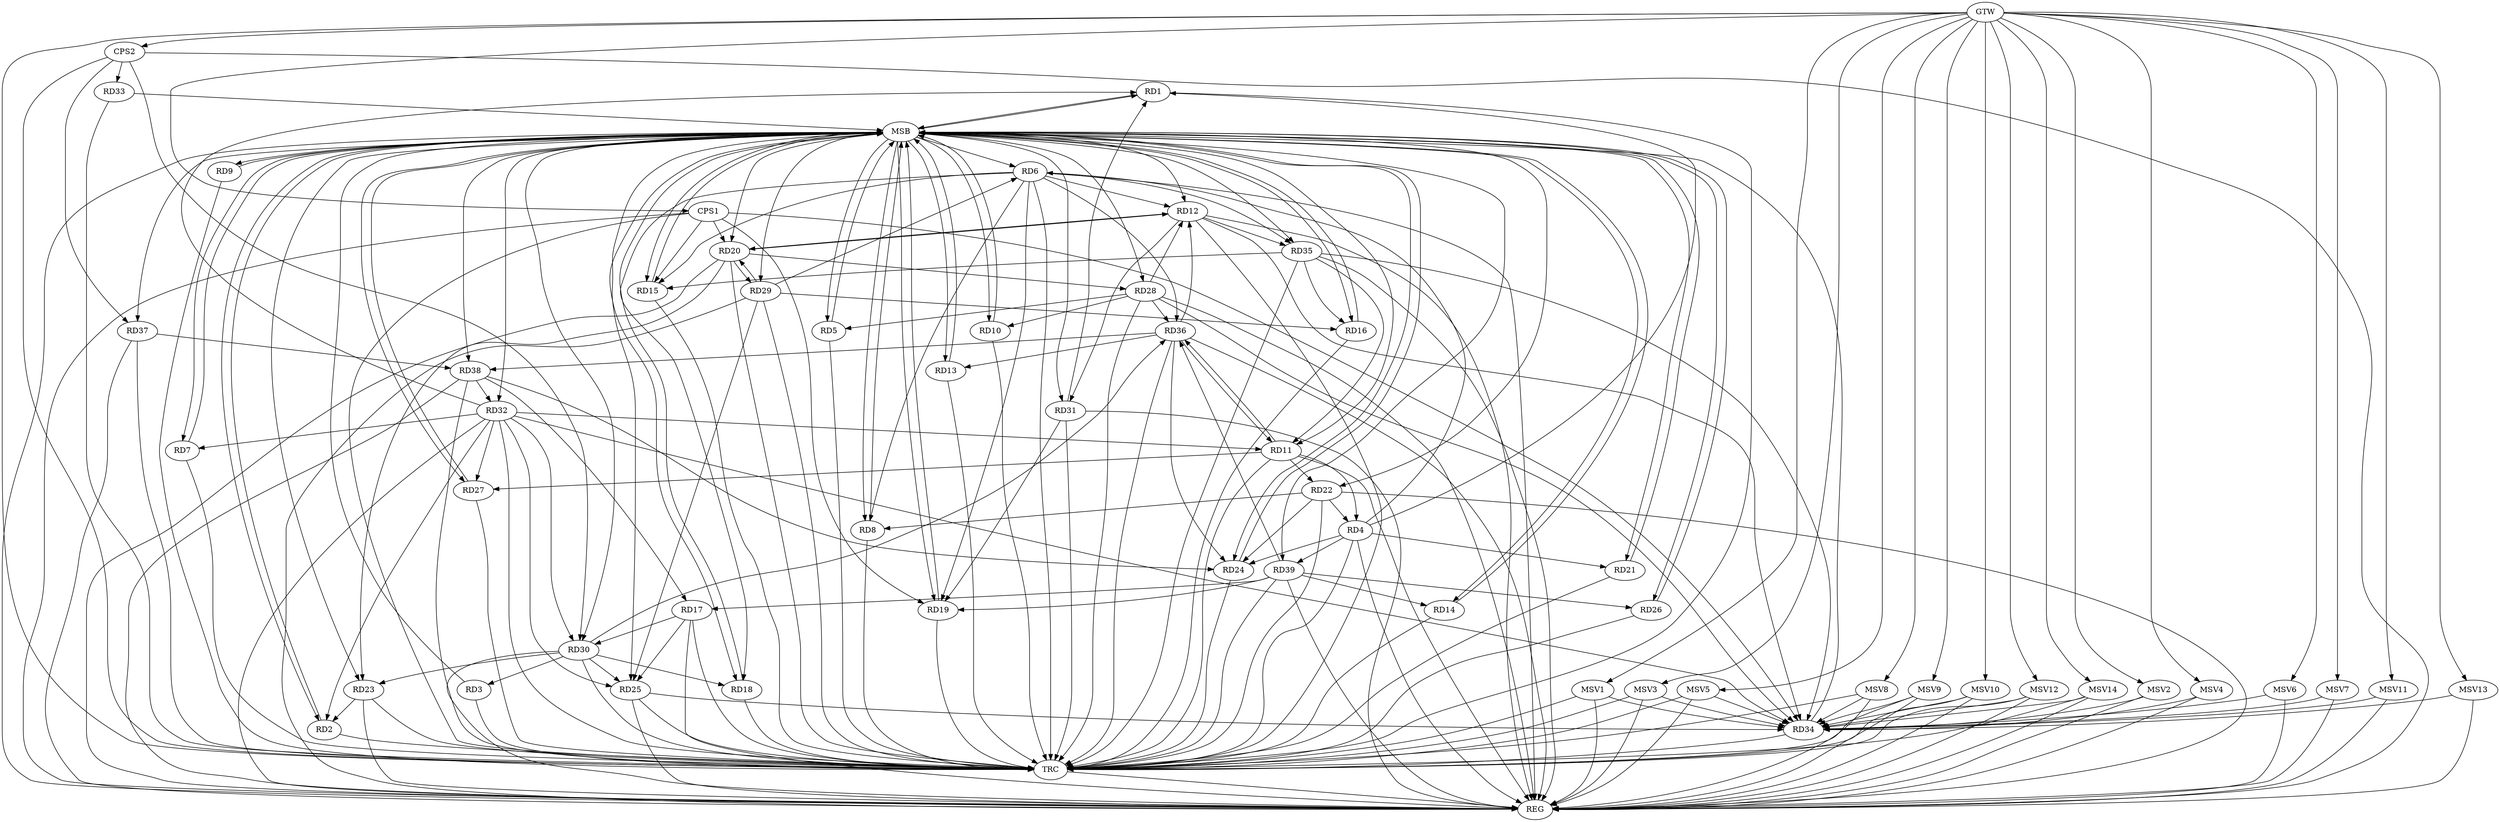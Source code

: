 strict digraph G {
  RD1 [ label="RD1" ];
  RD2 [ label="RD2" ];
  RD3 [ label="RD3" ];
  RD4 [ label="RD4" ];
  RD5 [ label="RD5" ];
  RD6 [ label="RD6" ];
  RD7 [ label="RD7" ];
  RD8 [ label="RD8" ];
  RD9 [ label="RD9" ];
  RD10 [ label="RD10" ];
  RD11 [ label="RD11" ];
  RD12 [ label="RD12" ];
  RD13 [ label="RD13" ];
  RD14 [ label="RD14" ];
  RD15 [ label="RD15" ];
  RD16 [ label="RD16" ];
  RD17 [ label="RD17" ];
  RD18 [ label="RD18" ];
  RD19 [ label="RD19" ];
  RD20 [ label="RD20" ];
  RD21 [ label="RD21" ];
  RD22 [ label="RD22" ];
  RD23 [ label="RD23" ];
  RD24 [ label="RD24" ];
  RD25 [ label="RD25" ];
  RD26 [ label="RD26" ];
  RD27 [ label="RD27" ];
  RD28 [ label="RD28" ];
  RD29 [ label="RD29" ];
  RD30 [ label="RD30" ];
  RD31 [ label="RD31" ];
  RD32 [ label="RD32" ];
  RD33 [ label="RD33" ];
  RD34 [ label="RD34" ];
  RD35 [ label="RD35" ];
  RD36 [ label="RD36" ];
  RD37 [ label="RD37" ];
  RD38 [ label="RD38" ];
  RD39 [ label="RD39" ];
  CPS1 [ label="CPS1" ];
  CPS2 [ label="CPS2" ];
  GTW [ label="GTW" ];
  REG [ label="REG" ];
  MSB [ label="MSB" ];
  TRC [ label="TRC" ];
  MSV1 [ label="MSV1" ];
  MSV2 [ label="MSV2" ];
  MSV3 [ label="MSV3" ];
  MSV4 [ label="MSV4" ];
  MSV5 [ label="MSV5" ];
  MSV6 [ label="MSV6" ];
  MSV7 [ label="MSV7" ];
  MSV8 [ label="MSV8" ];
  MSV9 [ label="MSV9" ];
  MSV10 [ label="MSV10" ];
  MSV11 [ label="MSV11" ];
  MSV12 [ label="MSV12" ];
  MSV13 [ label="MSV13" ];
  MSV14 [ label="MSV14" ];
  RD4 -> RD1;
  RD31 -> RD1;
  RD32 -> RD1;
  RD23 -> RD2;
  RD32 -> RD2;
  RD30 -> RD3;
  RD4 -> RD6;
  RD11 -> RD4;
  RD4 -> RD21;
  RD22 -> RD4;
  RD4 -> RD24;
  RD4 -> RD39;
  RD28 -> RD5;
  RD6 -> RD8;
  RD6 -> RD12;
  RD6 -> RD15;
  RD6 -> RD18;
  RD6 -> RD19;
  RD29 -> RD6;
  RD6 -> RD35;
  RD6 -> RD36;
  RD32 -> RD7;
  RD22 -> RD8;
  RD28 -> RD10;
  RD11 -> RD22;
  RD11 -> RD27;
  RD32 -> RD11;
  RD35 -> RD11;
  RD11 -> RD36;
  RD36 -> RD11;
  RD12 -> RD20;
  RD20 -> RD12;
  RD28 -> RD12;
  RD12 -> RD31;
  RD12 -> RD34;
  RD12 -> RD35;
  RD36 -> RD12;
  RD36 -> RD13;
  RD39 -> RD14;
  RD35 -> RD15;
  RD29 -> RD16;
  RD35 -> RD16;
  RD17 -> RD25;
  RD17 -> RD30;
  RD38 -> RD17;
  RD39 -> RD17;
  RD30 -> RD18;
  RD31 -> RD19;
  RD39 -> RD19;
  RD20 -> RD23;
  RD20 -> RD28;
  RD20 -> RD29;
  RD29 -> RD20;
  RD22 -> RD24;
  RD30 -> RD23;
  RD36 -> RD24;
  RD38 -> RD24;
  RD29 -> RD25;
  RD30 -> RD25;
  RD32 -> RD25;
  RD25 -> RD34;
  RD39 -> RD26;
  RD32 -> RD27;
  RD28 -> RD34;
  RD28 -> RD36;
  RD32 -> RD30;
  RD30 -> RD36;
  RD32 -> RD34;
  RD38 -> RD32;
  RD35 -> RD34;
  RD36 -> RD38;
  RD39 -> RD36;
  RD37 -> RD38;
  CPS1 -> RD19;
  CPS1 -> RD34;
  CPS1 -> RD20;
  CPS1 -> RD15;
  CPS2 -> RD33;
  CPS2 -> RD37;
  CPS2 -> RD30;
  GTW -> CPS1;
  GTW -> CPS2;
  RD4 -> REG;
  RD6 -> REG;
  RD11 -> REG;
  RD12 -> REG;
  RD17 -> REG;
  RD20 -> REG;
  RD22 -> REG;
  RD23 -> REG;
  RD25 -> REG;
  RD28 -> REG;
  RD29 -> REG;
  RD30 -> REG;
  RD31 -> REG;
  RD32 -> REG;
  RD35 -> REG;
  RD36 -> REG;
  RD37 -> REG;
  RD38 -> REG;
  RD39 -> REG;
  CPS1 -> REG;
  CPS2 -> REG;
  RD1 -> MSB;
  MSB -> RD2;
  MSB -> RD12;
  MSB -> RD19;
  MSB -> RD24;
  MSB -> REG;
  RD2 -> MSB;
  MSB -> RD6;
  MSB -> RD11;
  MSB -> RD18;
  MSB -> RD26;
  MSB -> RD28;
  MSB -> RD38;
  RD3 -> MSB;
  MSB -> RD14;
  MSB -> RD21;
  MSB -> RD29;
  RD5 -> MSB;
  MSB -> RD32;
  MSB -> RD39;
  RD7 -> MSB;
  RD8 -> MSB;
  MSB -> RD5;
  RD9 -> MSB;
  RD10 -> MSB;
  MSB -> RD7;
  MSB -> RD23;
  RD13 -> MSB;
  MSB -> RD15;
  MSB -> RD20;
  MSB -> RD27;
  RD14 -> MSB;
  MSB -> RD9;
  MSB -> RD25;
  MSB -> RD31;
  RD15 -> MSB;
  MSB -> RD10;
  RD16 -> MSB;
  MSB -> RD30;
  RD18 -> MSB;
  RD19 -> MSB;
  MSB -> RD16;
  RD21 -> MSB;
  MSB -> RD22;
  MSB -> RD37;
  RD24 -> MSB;
  MSB -> RD8;
  RD26 -> MSB;
  MSB -> RD13;
  RD27 -> MSB;
  MSB -> RD1;
  MSB -> RD35;
  RD33 -> MSB;
  RD34 -> MSB;
  RD1 -> TRC;
  RD2 -> TRC;
  RD3 -> TRC;
  RD4 -> TRC;
  RD5 -> TRC;
  RD6 -> TRC;
  RD7 -> TRC;
  RD8 -> TRC;
  RD9 -> TRC;
  RD10 -> TRC;
  RD11 -> TRC;
  RD12 -> TRC;
  RD13 -> TRC;
  RD14 -> TRC;
  RD15 -> TRC;
  RD16 -> TRC;
  RD17 -> TRC;
  RD18 -> TRC;
  RD19 -> TRC;
  RD20 -> TRC;
  RD21 -> TRC;
  RD22 -> TRC;
  RD23 -> TRC;
  RD24 -> TRC;
  RD25 -> TRC;
  RD26 -> TRC;
  RD27 -> TRC;
  RD28 -> TRC;
  RD29 -> TRC;
  RD30 -> TRC;
  RD31 -> TRC;
  RD32 -> TRC;
  RD33 -> TRC;
  RD34 -> TRC;
  RD35 -> TRC;
  RD36 -> TRC;
  RD37 -> TRC;
  RD38 -> TRC;
  RD39 -> TRC;
  CPS1 -> TRC;
  CPS2 -> TRC;
  GTW -> TRC;
  TRC -> REG;
  MSV1 -> RD34;
  MSV2 -> RD34;
  MSV3 -> RD34;
  MSV4 -> RD34;
  GTW -> MSV1;
  MSV1 -> REG;
  MSV1 -> TRC;
  GTW -> MSV2;
  MSV2 -> REG;
  GTW -> MSV3;
  MSV3 -> REG;
  MSV3 -> TRC;
  GTW -> MSV4;
  MSV4 -> REG;
  MSV5 -> RD34;
  GTW -> MSV5;
  MSV5 -> REG;
  MSV5 -> TRC;
  MSV6 -> RD34;
  GTW -> MSV6;
  MSV6 -> REG;
  MSV7 -> RD34;
  MSV8 -> RD34;
  GTW -> MSV7;
  MSV7 -> REG;
  GTW -> MSV8;
  MSV8 -> REG;
  MSV8 -> TRC;
  MSV9 -> RD34;
  MSV10 -> RD34;
  GTW -> MSV9;
  MSV9 -> REG;
  MSV9 -> TRC;
  GTW -> MSV10;
  MSV10 -> REG;
  MSV10 -> TRC;
  MSV11 -> RD34;
  GTW -> MSV11;
  MSV11 -> REG;
  MSV12 -> RD34;
  MSV13 -> RD34;
  GTW -> MSV12;
  MSV12 -> REG;
  MSV12 -> TRC;
  GTW -> MSV13;
  MSV13 -> REG;
  MSV14 -> RD34;
  GTW -> MSV14;
  MSV14 -> REG;
  MSV14 -> TRC;
}
